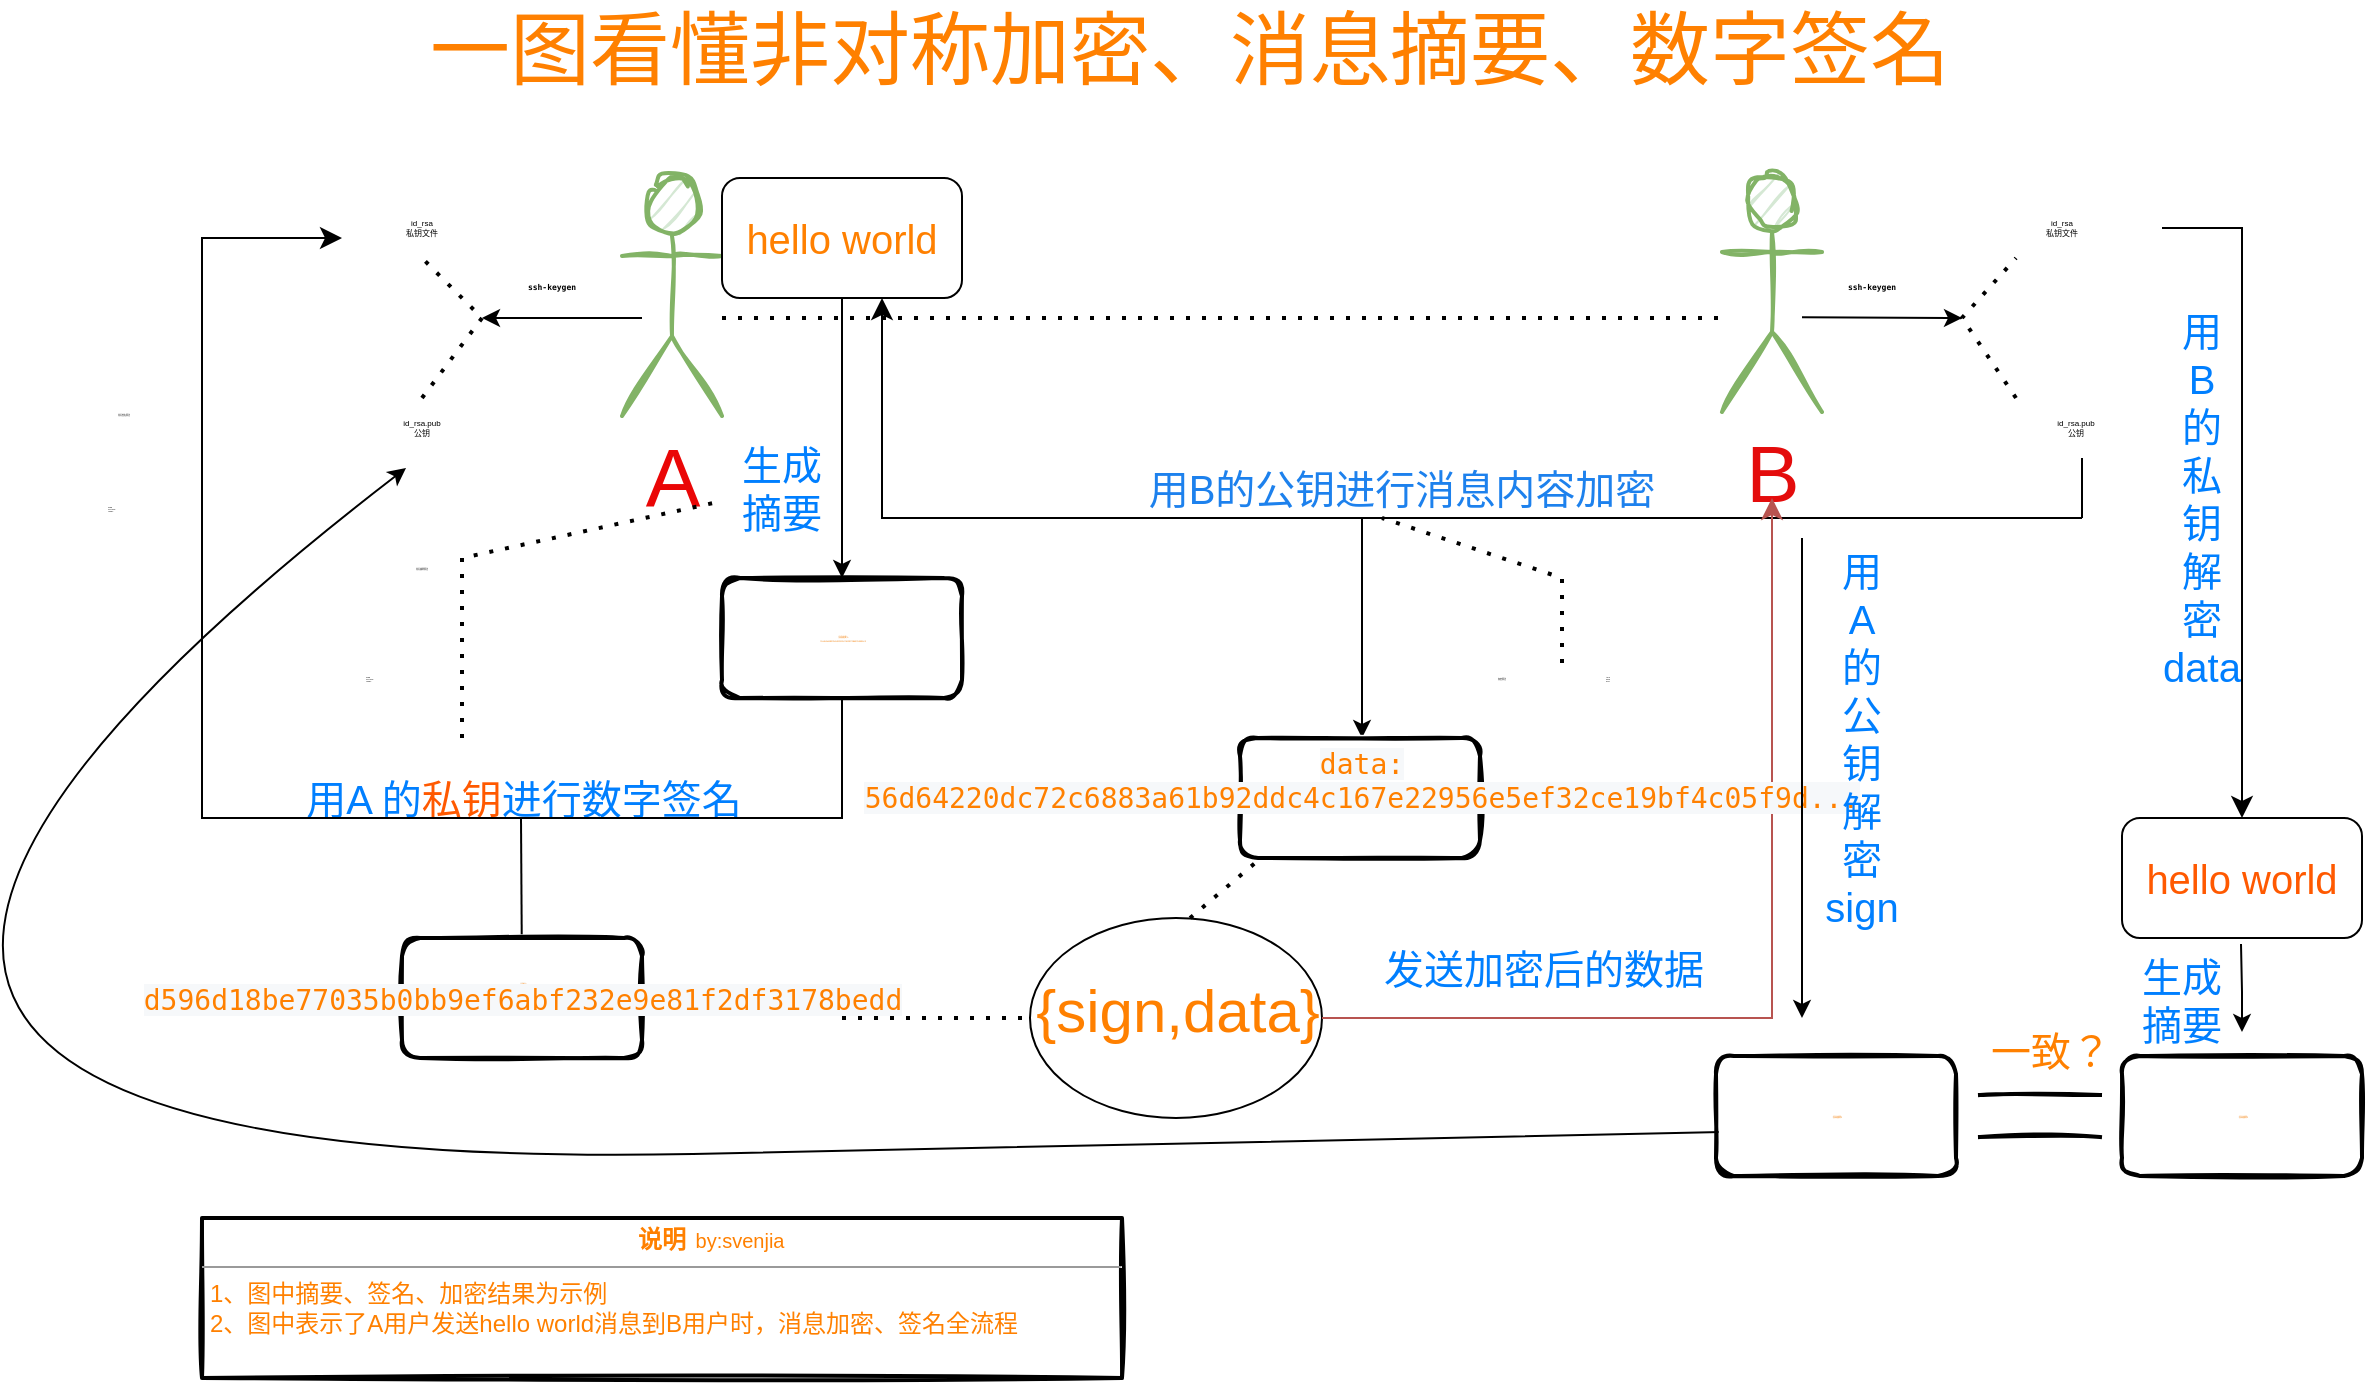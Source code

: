 <mxfile version="20.8.3" type="github"><diagram id="29l_aTNQMmKAF_tlHA3i" name="第 1 页"><mxGraphModel dx="2261" dy="740" grid="1" gridSize="20" guides="1" tooltips="1" connect="1" arrows="1" fold="1" page="1" pageScale="1" pageWidth="827" pageHeight="1169" background="#ffffff" math="0" shadow="0"><root><mxCell id="0"/><mxCell id="1" parent="0"/><mxCell id="LoMV0E-PUGCzb3y6xC0r-1" value="A" style="shape=umlActor;verticalLabelPosition=bottom;verticalAlign=top;html=1;outlineConnect=0;fontSize=41;fillColor=#d5e8d4;strokeColor=#82b366;sketch=1;curveFitting=1;jiggle=2;strokeWidth=2;fontColor=#ea0606;" vertex="1" parent="1"><mxGeometry x="130" y="319" width="50" height="120" as="geometry"/></mxCell><mxCell id="LoMV0E-PUGCzb3y6xC0r-19" value="" style="endArrow=classic;html=1;rounded=0;" edge="1" parent="1"><mxGeometry width="50" height="50" relative="1" as="geometry"><mxPoint x="140" y="390" as="sourcePoint"/><mxPoint x="60" y="390" as="targetPoint"/></mxGeometry></mxCell><mxCell id="LoMV0E-PUGCzb3y6xC0r-20" value="&lt;pre style=&quot;text-align: left; font-size: 4px;&quot;&gt;&lt;b style=&quot;font-size: 4px;&quot;&gt;ssh-keygen&lt;/b&gt;&lt;/pre&gt;" style="text;html=1;strokeColor=none;fillColor=none;align=center;verticalAlign=middle;whiteSpace=wrap;rounded=0;labelBackgroundColor=none;fontSize=4;" vertex="1" parent="1"><mxGeometry x="730" y="370" width="50" height="10" as="geometry"/></mxCell><mxCell id="LoMV0E-PUGCzb3y6xC0r-21" value="" style="endArrow=none;dashed=1;html=1;dashPattern=1 3;strokeWidth=2;rounded=0;fontSize=4;" edge="1" parent="1"><mxGeometry width="50" height="50" relative="1" as="geometry"><mxPoint x="30" y="430" as="sourcePoint"/><mxPoint x="30" y="360" as="targetPoint"/><Array as="points"><mxPoint x="60" y="390"/></Array></mxGeometry></mxCell><mxCell id="LoMV0E-PUGCzb3y6xC0r-22" value="id_rsa&lt;br&gt;私钥文件" style="text;html=1;strokeColor=none;fillColor=none;align=center;verticalAlign=middle;whiteSpace=wrap;rounded=0;labelBackgroundColor=none;fontSize=4;" vertex="1" parent="1"><mxGeometry y="330" width="60" height="30" as="geometry"/></mxCell><mxCell id="LoMV0E-PUGCzb3y6xC0r-23" value="id_rsa.pub&lt;br&gt;公钥" style="text;html=1;strokeColor=none;fillColor=none;align=center;verticalAlign=middle;whiteSpace=wrap;rounded=0;labelBackgroundColor=none;fontSize=4;" vertex="1" parent="1"><mxGeometry y="430" width="60" height="30" as="geometry"/></mxCell><mxCell id="LoMV0E-PUGCzb3y6xC0r-24" value="" style="endArrow=classic;html=1;rounded=0;" edge="1" parent="1"><mxGeometry width="50" height="50" relative="1" as="geometry"><mxPoint x="720" y="389.66" as="sourcePoint"/><mxPoint x="800" y="390" as="targetPoint"/></mxGeometry></mxCell><mxCell id="LoMV0E-PUGCzb3y6xC0r-25" value="&lt;pre style=&quot;text-align: left; font-size: 4px;&quot;&gt;&lt;b style=&quot;font-size: 4px;&quot;&gt;ssh-keygen&lt;/b&gt;&lt;/pre&gt;" style="text;html=1;strokeColor=none;fillColor=none;align=center;verticalAlign=middle;whiteSpace=wrap;rounded=0;labelBackgroundColor=none;fontSize=4;" vertex="1" parent="1"><mxGeometry x="70" y="370" width="50" height="10" as="geometry"/></mxCell><mxCell id="LoMV0E-PUGCzb3y6xC0r-26" value="" style="endArrow=none;dashed=1;html=1;dashPattern=1 3;strokeWidth=2;rounded=0;fontSize=4;" edge="1" parent="1"><mxGeometry width="50" height="50" relative="1" as="geometry"><mxPoint x="827" y="430" as="sourcePoint"/><mxPoint x="827" y="360" as="targetPoint"/><Array as="points"><mxPoint x="800" y="390"/></Array></mxGeometry></mxCell><mxCell id="LoMV0E-PUGCzb3y6xC0r-27" value="id_rsa&lt;br&gt;私钥文件" style="text;html=1;strokeColor=none;fillColor=none;align=center;verticalAlign=middle;whiteSpace=wrap;rounded=0;labelBackgroundColor=none;fontSize=4;" vertex="1" parent="1"><mxGeometry x="820" y="330" width="60" height="30" as="geometry"/></mxCell><mxCell id="LoMV0E-PUGCzb3y6xC0r-28" value="id_rsa.pub&lt;br&gt;公钥" style="text;html=1;strokeColor=none;fillColor=none;align=center;verticalAlign=middle;whiteSpace=wrap;rounded=0;labelBackgroundColor=none;fontSize=4;" vertex="1" parent="1"><mxGeometry x="827" y="430" width="60" height="30" as="geometry"/></mxCell><mxCell id="LoMV0E-PUGCzb3y6xC0r-29" value="生成摘要" style="text;html=1;strokeColor=none;fillColor=none;align=center;verticalAlign=middle;whiteSpace=wrap;rounded=0;labelBackgroundColor=none;fontSize=20;labelBorderColor=none;fontColor=#007FFF;" vertex="1" parent="1"><mxGeometry x="180" y="460" width="60" height="30" as="geometry"/></mxCell><mxCell id="LoMV0E-PUGCzb3y6xC0r-30" value="" style="endArrow=classic;html=1;rounded=0;fontSize=4;entryX=0.5;entryY=0;entryDx=0;entryDy=0;exitX=0.5;exitY=1;exitDx=0;exitDy=0;" edge="1" parent="1" source="LoMV0E-PUGCzb3y6xC0r-98"><mxGeometry width="50" height="50" relative="1" as="geometry"><mxPoint x="240" y="400" as="sourcePoint"/><mxPoint x="240" y="520" as="targetPoint"/></mxGeometry></mxCell><mxCell id="LoMV0E-PUGCzb3y6xC0r-34" value="" style="endArrow=none;dashed=1;html=1;dashPattern=1 3;strokeWidth=2;rounded=0;fontSize=1;" edge="1" parent="1" target="LoMV0E-PUGCzb3y6xC0r-29"><mxGeometry width="50" height="50" relative="1" as="geometry"><mxPoint x="50" y="600" as="sourcePoint"/><mxPoint x="110" y="550" as="targetPoint"/><Array as="points"><mxPoint x="50" y="510"/></Array></mxGeometry></mxCell><mxCell id="LoMV0E-PUGCzb3y6xC0r-35" value="常见摘要算法" style="text;html=1;strokeColor=none;fillColor=none;align=center;verticalAlign=middle;whiteSpace=wrap;rounded=0;labelBackgroundColor=none;fontSize=1;" vertex="1" parent="1"><mxGeometry y="500" width="60" height="30" as="geometry"/></mxCell><mxCell id="LoMV0E-PUGCzb3y6xC0r-36" value="&lt;ul&gt;&lt;li&gt;MD5&lt;/li&gt;&lt;li&gt;SHA256&lt;/li&gt;&lt;li&gt;Hmac&lt;/li&gt;&lt;/ul&gt;" style="text;strokeColor=none;fillColor=none;html=1;whiteSpace=wrap;verticalAlign=middle;overflow=hidden;labelBackgroundColor=none;fontSize=1;" vertex="1" parent="1"><mxGeometry x="-40" y="530" width="100" height="80" as="geometry"/></mxCell><mxCell id="LoMV0E-PUGCzb3y6xC0r-39" value="用B的公钥进行消息内容加密" style="text;html=1;strokeColor=none;fillColor=none;align=center;verticalAlign=middle;whiteSpace=wrap;rounded=0;labelBackgroundColor=none;fontSize=20;fontColor=#1d81ed;" vertex="1" parent="1"><mxGeometry x="390" y="460" width="260" height="30" as="geometry"/></mxCell><mxCell id="LoMV0E-PUGCzb3y6xC0r-44" value="" style="endArrow=classic;html=1;rounded=0;fontSize=1;" edge="1" parent="1"><mxGeometry width="50" height="50" relative="1" as="geometry"><mxPoint x="500" y="490" as="sourcePoint"/><mxPoint x="500" y="600" as="targetPoint"/></mxGeometry></mxCell><mxCell id="LoMV0E-PUGCzb3y6xC0r-46" value="" style="endArrow=none;dashed=1;html=1;dashPattern=1 3;strokeWidth=2;rounded=0;fontSize=1;exitX=1;exitY=0.25;exitDx=0;exitDy=0;" edge="1" parent="1" source="LoMV0E-PUGCzb3y6xC0r-47"><mxGeometry width="50" height="50" relative="1" as="geometry"><mxPoint x="600" y="620" as="sourcePoint"/><mxPoint x="510" y="490" as="targetPoint"/><Array as="points"><mxPoint x="600" y="520"/></Array></mxGeometry></mxCell><mxCell id="LoMV0E-PUGCzb3y6xC0r-47" value="加密算法" style="text;html=1;strokeColor=none;fillColor=none;align=center;verticalAlign=middle;whiteSpace=wrap;rounded=0;labelBackgroundColor=none;fontSize=1;" vertex="1" parent="1"><mxGeometry x="540" y="555" width="60" height="30" as="geometry"/></mxCell><mxCell id="LoMV0E-PUGCzb3y6xC0r-48" value="&lt;ul&gt;&lt;li&gt;AES&lt;/li&gt;&lt;li&gt;DES&lt;/li&gt;&lt;li&gt;RSA&lt;/li&gt;&lt;/ul&gt;" style="text;strokeColor=none;fillColor=none;html=1;whiteSpace=wrap;verticalAlign=middle;overflow=hidden;labelBackgroundColor=none;fontSize=1;" vertex="1" parent="1"><mxGeometry x="580" y="530" width="100" height="80" as="geometry"/></mxCell><mxCell id="LoMV0E-PUGCzb3y6xC0r-50" value="" style="ellipse;whiteSpace=wrap;html=1;labelBackgroundColor=none;fontSize=1;" vertex="1" parent="1"><mxGeometry x="334" y="690" width="146" height="100" as="geometry"/></mxCell><mxCell id="LoMV0E-PUGCzb3y6xC0r-54" value="{sign,data}" style="text;html=1;strokeColor=none;fillColor=none;align=center;verticalAlign=middle;whiteSpace=wrap;rounded=0;labelBackgroundColor=none;fontSize=30;fontColor=#FF8000;" vertex="1" parent="1"><mxGeometry x="363" y="716" width="90" height="40" as="geometry"/></mxCell><mxCell id="LoMV0E-PUGCzb3y6xC0r-64" value="" style="group" vertex="1" connectable="0" parent="1"><mxGeometry x="-80" y="380" width="380" height="400" as="geometry"/></mxCell><mxCell id="LoMV0E-PUGCzb3y6xC0r-60" value="" style="edgeStyle=elbowEdgeStyle;elbow=horizontal;endArrow=classic;html=1;curved=0;rounded=0;endSize=8;startSize=8;fontSize=20;fontColor=#007FFF;" edge="1" parent="LoMV0E-PUGCzb3y6xC0r-64"><mxGeometry width="50" height="50" relative="1" as="geometry"><mxPoint x="20" y="260" as="sourcePoint"/><mxPoint x="70" y="-30" as="targetPoint"/><Array as="points"><mxPoint/></Array></mxGeometry></mxCell><mxCell id="LoMV0E-PUGCzb3y6xC0r-65" value="用A 的&lt;font color=&quot;#ff5900&quot;&gt;私钥&lt;/font&gt;进行数字签名" style="text;html=1;strokeColor=none;fillColor=none;align=center;verticalAlign=middle;whiteSpace=wrap;rounded=0;labelBackgroundColor=none;labelBorderColor=none;fontSize=20;fontColor=#007FFF;" vertex="1" parent="LoMV0E-PUGCzb3y6xC0r-64"><mxGeometry x="21" y="100" width="280" height="300" as="geometry"/></mxCell><mxCell id="LoMV0E-PUGCzb3y6xC0r-61" value="" style="edgeStyle=segmentEdgeStyle;endArrow=classic;html=1;curved=0;rounded=0;endSize=8;startSize=8;fontSize=20;fontColor=#007FFF;" edge="1" parent="LoMV0E-PUGCzb3y6xC0r-64"><mxGeometry width="50" height="50" relative="1" as="geometry"><mxPoint y="220" as="sourcePoint"/><mxPoint x="320" y="175" as="targetPoint"/><Array as="points"><mxPoint y="225"/><mxPoint y="260"/><mxPoint x="320" y="260"/></Array></mxGeometry></mxCell><mxCell id="LoMV0E-PUGCzb3y6xC0r-76" value="" style="endArrow=classic;html=1;rounded=0;fontSize=20;fontColor=#ff5900;" edge="1" parent="LoMV0E-PUGCzb3y6xC0r-64"><mxGeometry width="50" height="50" relative="1" as="geometry"><mxPoint x="159.5" y="260" as="sourcePoint"/><mxPoint x="160" y="340" as="targetPoint"/></mxGeometry></mxCell><mxCell id="LoMV0E-PUGCzb3y6xC0r-121" value="" style="group" vertex="1" connectable="0" parent="LoMV0E-PUGCzb3y6xC0r-64"><mxGeometry x="260" y="140" width="120" height="60" as="geometry"/></mxCell><mxCell id="LoMV0E-PUGCzb3y6xC0r-119" value="" style="rounded=1;whiteSpace=wrap;html=1;labelBackgroundColor=none;labelBorderColor=none;sketch=1;strokeWidth=2;fontSize=20;fontColor=#007FFF;" vertex="1" parent="LoMV0E-PUGCzb3y6xC0r-121"><mxGeometry width="120" height="60" as="geometry"/></mxCell><mxCell id="LoMV0E-PUGCzb3y6xC0r-120" value="&lt;span style=&quot;margin: 0px; padding: 0px; background-color: rgb(249, 249, 249); font-size: 1px; font-family: monospace; text-align: left; background-image: none !important; background-position: initial !important; background-size: initial !important; background-repeat: initial !important; background-attachment: initial !important; background-origin: initial !important; background-clip: initial !important;&quot; class=&quot;lit&quot;&gt;&amp;nbsp;消息摘要1:&lt;br&gt;7ce6cba983f6dc50531c7a919f28d5fb3696c3&lt;/span&gt;&lt;span style=&quot;margin: 0px; padding: 0px; background-color: rgb(249, 249, 249); font-size: 1px; font-family: monospace; text-align: left; background-image: none !important; background-position: initial !important; background-size: initial !important; background-repeat: initial !important; background-attachment: initial !important; background-origin: initial !important; background-clip: initial !important;&quot; class=&quot;pln&quot;&gt; &lt;/span&gt;" style="text;html=1;strokeColor=none;fillColor=none;align=center;verticalAlign=middle;rounded=0;labelBackgroundColor=none;fontSize=1;fontColor=#FF8000;" vertex="1" parent="LoMV0E-PUGCzb3y6xC0r-121"><mxGeometry x="30" y="15" width="60" height="30" as="geometry"/></mxCell><mxCell id="LoMV0E-PUGCzb3y6xC0r-126" value="" style="group" vertex="1" connectable="0" parent="LoMV0E-PUGCzb3y6xC0r-64"><mxGeometry x="100" y="320" width="120" height="60" as="geometry"/></mxCell><mxCell id="LoMV0E-PUGCzb3y6xC0r-123" value="" style="rounded=1;whiteSpace=wrap;html=1;labelBackgroundColor=none;labelBorderColor=none;sketch=1;strokeWidth=2;fontSize=20;fontColor=#FF8000;" vertex="1" parent="LoMV0E-PUGCzb3y6xC0r-126"><mxGeometry width="120" height="60" as="geometry"/></mxCell><mxCell id="LoMV0E-PUGCzb3y6xC0r-124" value="&lt;span style=&quot;margin: 0px; padding: 0px; background-color: rgb(249, 249, 249); font-size: 1px; font-family: monospace; text-align: left; background-image: none !important; background-position: initial !important; background-size: initial !important; background-repeat: initial !important; background-attachment: initial !important; background-origin: initial !important; background-clip: initial !important;&quot; class=&quot;lit&quot;&gt;&amp;nbsp;sign:&lt;br&gt;&lt;span style=&quot;font-family: &amp;quot;Ubuntu Mono&amp;quot;, monospace; font-size: 14px; background-color: rgb(246, 248, 250);&quot;&gt;d596d18be77035b0bb9ef6abf232e9e81f2df3178bedd&lt;/span&gt;&lt;br&gt;&lt;/span&gt;" style="text;html=1;strokeColor=none;fillColor=none;align=center;verticalAlign=middle;rounded=0;labelBackgroundColor=none;fontSize=1;fontColor=#FF8000;" vertex="1" parent="LoMV0E-PUGCzb3y6xC0r-126"><mxGeometry x="30" y="15" width="60" height="30" as="geometry"/></mxCell><mxCell id="LoMV0E-PUGCzb3y6xC0r-56" value="" style="endArrow=none;dashed=1;html=1;dashPattern=1 3;strokeWidth=2;rounded=0;fontSize=15;" edge="1" parent="1"><mxGeometry width="50" height="50" relative="1" as="geometry"><mxPoint x="180" y="390" as="sourcePoint"/><mxPoint x="680" y="390" as="targetPoint"/></mxGeometry></mxCell><mxCell id="LoMV0E-PUGCzb3y6xC0r-69" value="&lt;ul&gt;&lt;li&gt;MD5&lt;/li&gt;&lt;li&gt;SHA256&lt;/li&gt;&lt;li&gt;Hmac&lt;/li&gt;&lt;/ul&gt;" style="text;strokeColor=none;fillColor=none;html=1;whiteSpace=wrap;verticalAlign=middle;overflow=hidden;labelBackgroundColor=none;fontSize=1;" vertex="1" parent="1"><mxGeometry x="-169" y="445" width="100" height="80" as="geometry"/></mxCell><mxCell id="LoMV0E-PUGCzb3y6xC0r-73" value="常见签名算法" style="text;html=1;strokeColor=none;fillColor=none;align=center;verticalAlign=middle;whiteSpace=wrap;rounded=0;labelBackgroundColor=none;fontSize=1;" vertex="1" parent="1"><mxGeometry x="-149" y="415" width="60" height="45" as="geometry"/></mxCell><mxCell id="LoMV0E-PUGCzb3y6xC0r-98" value="hello world" style="rounded=1;whiteSpace=wrap;html=1;labelBackgroundColor=none;labelBorderColor=none;fontSize=20;fontColor=#FF8000;" vertex="1" parent="1"><mxGeometry x="180" y="320" width="120" height="60" as="geometry"/></mxCell><mxCell id="LoMV0E-PUGCzb3y6xC0r-102" value="" style="group;fontColor=#f01414;" vertex="1" connectable="0" parent="1"><mxGeometry x="260" y="380" width="600" height="110" as="geometry"/></mxCell><mxCell id="LoMV0E-PUGCzb3y6xC0r-99" value="" style="edgeStyle=segmentEdgeStyle;endArrow=classic;html=1;curved=0;rounded=0;endSize=8;startSize=8;fontSize=20;fontColor=#ff5900;" edge="1" parent="LoMV0E-PUGCzb3y6xC0r-102"><mxGeometry width="50" height="50" relative="1" as="geometry"><mxPoint x="600" y="110" as="sourcePoint"/><mxPoint as="targetPoint"/></mxGeometry></mxCell><mxCell id="LoMV0E-PUGCzb3y6xC0r-101" value="" style="endArrow=none;html=1;rounded=0;fontSize=20;fontColor=#ff5900;" edge="1" parent="LoMV0E-PUGCzb3y6xC0r-102"><mxGeometry width="50" height="50" relative="1" as="geometry"><mxPoint x="600" y="110" as="sourcePoint"/><mxPoint x="600" y="80" as="targetPoint"/></mxGeometry></mxCell><mxCell id="LoMV0E-PUGCzb3y6xC0r-103" value="B" style="shape=umlActor;verticalLabelPosition=bottom;verticalAlign=top;html=1;outlineConnect=0;fontSize=40;fillColor=#d5e8d4;strokeColor=#82b366;sketch=1;curveFitting=1;jiggle=2;strokeWidth=2;fontColor=#e40c0c;" vertex="1" parent="LoMV0E-PUGCzb3y6xC0r-102"><mxGeometry x="420" y="-63" width="50" height="120" as="geometry"/></mxCell><mxCell id="LoMV0E-PUGCzb3y6xC0r-105" value="" style="endArrow=none;dashed=1;html=1;dashPattern=1 3;strokeWidth=2;rounded=0;fontSize=40;fontColor=#e40c0c;entryX=0;entryY=0.5;entryDx=0;entryDy=0;" edge="1" parent="1" target="LoMV0E-PUGCzb3y6xC0r-50"><mxGeometry width="50" height="50" relative="1" as="geometry"><mxPoint x="240" y="740" as="sourcePoint"/><mxPoint x="280" y="700" as="targetPoint"/></mxGeometry></mxCell><mxCell id="LoMV0E-PUGCzb3y6xC0r-106" value="" style="endArrow=none;dashed=1;html=1;dashPattern=1 3;strokeWidth=2;rounded=0;fontSize=40;fontColor=#e40c0c;" edge="1" parent="1"><mxGeometry width="50" height="50" relative="1" as="geometry"><mxPoint x="414" y="690" as="sourcePoint"/><mxPoint x="473.231" y="640" as="targetPoint"/></mxGeometry></mxCell><mxCell id="LoMV0E-PUGCzb3y6xC0r-109" value="" style="edgeStyle=segmentEdgeStyle;endArrow=classic;html=1;curved=0;rounded=0;endSize=8;startSize=8;fontSize=30;fontColor=#ff5900;labelBorderColor=#ec1313;fillColor=#f8cecc;strokeColor=#b85450;" edge="1" parent="1"><mxGeometry width="50" height="50" relative="1" as="geometry"><mxPoint x="480" y="740" as="sourcePoint"/><mxPoint x="705" y="480" as="targetPoint"/><Array as="points"><mxPoint x="705" y="740"/></Array></mxGeometry></mxCell><mxCell id="LoMV0E-PUGCzb3y6xC0r-110" value="发送加密后的数据" style="text;html=1;strokeColor=none;fillColor=none;align=center;verticalAlign=middle;whiteSpace=wrap;rounded=0;labelBackgroundColor=none;labelBorderColor=none;sketch=1;strokeWidth=2;fontSize=20;fontColor=#007FFF;" vertex="1" parent="1"><mxGeometry x="461" y="700" width="260" height="30" as="geometry"/></mxCell><mxCell id="LoMV0E-PUGCzb3y6xC0r-114" value="" style="edgeStyle=segmentEdgeStyle;endArrow=classic;html=1;curved=0;rounded=0;endSize=8;startSize=8;labelBorderColor=#ec1313;fontSize=20;fontColor=#007FFF;" edge="1" parent="1"><mxGeometry width="50" height="50" relative="1" as="geometry"><mxPoint x="900" y="345" as="sourcePoint"/><mxPoint x="940" y="640" as="targetPoint"/><Array as="points"><mxPoint x="940" y="345"/></Array></mxGeometry></mxCell><mxCell id="LoMV0E-PUGCzb3y6xC0r-115" value="用&lt;br&gt;B&lt;br&gt;的私钥解密data" style="text;html=1;strokeColor=none;fillColor=none;align=center;verticalAlign=middle;whiteSpace=wrap;rounded=0;labelBackgroundColor=none;labelBorderColor=none;sketch=1;strokeWidth=2;fontSize=20;fontColor=#007FFF;" vertex="1" parent="1"><mxGeometry x="900" y="350" width="40" height="260" as="geometry"/></mxCell><mxCell id="LoMV0E-PUGCzb3y6xC0r-117" value="hello world" style="rounded=1;whiteSpace=wrap;html=1;labelBackgroundColor=none;labelBorderColor=none;fontSize=20;fontColor=#ff5900;" vertex="1" parent="1"><mxGeometry x="880" y="640" width="120" height="60" as="geometry"/></mxCell><mxCell id="LoMV0E-PUGCzb3y6xC0r-132" value="" style="group" vertex="1" connectable="0" parent="1"><mxGeometry x="439" y="600" width="120" height="60" as="geometry"/></mxCell><mxCell id="LoMV0E-PUGCzb3y6xC0r-130" value="" style="rounded=1;whiteSpace=wrap;html=1;labelBackgroundColor=none;labelBorderColor=none;sketch=1;strokeWidth=2;fontSize=20;fontColor=#FF8000;" vertex="1" parent="LoMV0E-PUGCzb3y6xC0r-132"><mxGeometry width="120" height="60" as="geometry"/></mxCell><mxCell id="LoMV0E-PUGCzb3y6xC0r-131" value="&lt;span style=&quot;font-family: &amp;quot;Ubuntu Mono&amp;quot;, monospace; font-size: 14px; text-align: left; background-color: rgb(246, 248, 250);&quot;&gt;data:&lt;br&gt;56d64220dc72c6883a61b92ddc4c167e22956e5ef32ce19bf4c05f9d...&lt;br&gt;&lt;br&gt;&lt;/span&gt;" style="text;html=1;strokeColor=none;fillColor=none;align=center;verticalAlign=middle;whiteSpace=wrap;rounded=0;labelBackgroundColor=none;fontSize=1;fontColor=#FF8000;" vertex="1" parent="LoMV0E-PUGCzb3y6xC0r-132"><mxGeometry x="31" y="15" width="60" height="30" as="geometry"/></mxCell><mxCell id="LoMV0E-PUGCzb3y6xC0r-134" value="" style="endArrow=classic;html=1;rounded=0;fontSize=4;exitX=0.5;exitY=1;exitDx=0;exitDy=0;" edge="1" parent="1"><mxGeometry width="50" height="50" relative="1" as="geometry"><mxPoint x="939.5" y="703" as="sourcePoint"/><mxPoint x="940" y="747" as="targetPoint"/><Array as="points"><mxPoint x="940" y="727"/></Array></mxGeometry></mxCell><mxCell id="LoMV0E-PUGCzb3y6xC0r-135" value="" style="group" vertex="1" connectable="0" parent="1"><mxGeometry x="880" y="759" width="120" height="60" as="geometry"/></mxCell><mxCell id="LoMV0E-PUGCzb3y6xC0r-149" value="" style="group" vertex="1" connectable="0" parent="LoMV0E-PUGCzb3y6xC0r-135"><mxGeometry width="120" height="60" as="geometry"/></mxCell><mxCell id="LoMV0E-PUGCzb3y6xC0r-136" value="" style="rounded=1;whiteSpace=wrap;html=1;labelBackgroundColor=none;labelBorderColor=none;sketch=1;strokeWidth=2;fontSize=20;fontColor=#007FFF;" vertex="1" parent="LoMV0E-PUGCzb3y6xC0r-149"><mxGeometry width="120" height="60" as="geometry"/></mxCell><mxCell id="LoMV0E-PUGCzb3y6xC0r-137" value="&lt;span style=&quot;margin: 0px; padding: 0px; background-color: rgb(249, 249, 249); font-size: 1px; font-family: monospace; text-align: left; background-image: none !important; background-position: initial !important; background-size: initial !important; background-repeat: initial !important; background-attachment: initial !important; background-origin: initial !important; background-clip: initial !important;&quot; class=&quot;lit&quot;&gt;&amp;nbsp;消息摘要2&lt;br&gt;&lt;/span&gt;" style="text;html=1;strokeColor=none;fillColor=none;align=center;verticalAlign=middle;rounded=0;labelBackgroundColor=none;fontSize=1;fontColor=#FF8000;" vertex="1" parent="LoMV0E-PUGCzb3y6xC0r-149"><mxGeometry x="30" y="15" width="60" height="30" as="geometry"/></mxCell><mxCell id="LoMV0E-PUGCzb3y6xC0r-138" value="生成摘要" style="text;html=1;strokeColor=none;fillColor=none;align=center;verticalAlign=middle;whiteSpace=wrap;rounded=0;labelBackgroundColor=none;fontSize=20;labelBorderColor=none;fontColor=#007FFF;" vertex="1" parent="1"><mxGeometry x="880" y="716" width="60" height="30" as="geometry"/></mxCell><mxCell id="LoMV0E-PUGCzb3y6xC0r-143" value="" style="curved=1;endArrow=classic;html=1;rounded=0;labelBorderColor=#ec1313;fontSize=20;fontColor=#FF8000;entryX=0.367;entryY=1.167;entryDx=0;entryDy=0;entryPerimeter=0;" edge="1" parent="1" target="LoMV0E-PUGCzb3y6xC0r-23"><mxGeometry width="50" height="50" relative="1" as="geometry"><mxPoint x="721" y="796" as="sourcePoint"/><mxPoint x="771" y="746" as="targetPoint"/><Array as="points"><mxPoint x="771" y="796"/><mxPoint x="-440" y="820"/></Array></mxGeometry></mxCell><mxCell id="LoMV0E-PUGCzb3y6xC0r-144" value="" style="endArrow=classic;html=1;rounded=0;labelBorderColor=#ec1313;fontSize=20;fontColor=#FF8000;" edge="1" parent="1"><mxGeometry width="50" height="50" relative="1" as="geometry"><mxPoint x="720" y="500" as="sourcePoint"/><mxPoint x="720" y="740" as="targetPoint"/></mxGeometry></mxCell><mxCell id="LoMV0E-PUGCzb3y6xC0r-145" value="用&lt;br&gt;A&lt;br&gt;的公钥解密sign" style="text;html=1;strokeColor=none;fillColor=none;align=center;verticalAlign=middle;whiteSpace=wrap;rounded=0;labelBackgroundColor=none;labelBorderColor=none;sketch=1;strokeWidth=2;fontSize=20;fontColor=#007FFF;" vertex="1" parent="1"><mxGeometry x="730" y="470" width="40" height="260" as="geometry"/></mxCell><mxCell id="LoMV0E-PUGCzb3y6xC0r-150" value="" style="group" vertex="1" connectable="0" parent="1"><mxGeometry x="680" y="759" width="120" height="60" as="geometry"/></mxCell><mxCell id="LoMV0E-PUGCzb3y6xC0r-151" value="" style="group" vertex="1" connectable="0" parent="LoMV0E-PUGCzb3y6xC0r-150"><mxGeometry x="-3" width="120" height="60" as="geometry"/></mxCell><mxCell id="LoMV0E-PUGCzb3y6xC0r-152" value="" style="rounded=1;whiteSpace=wrap;html=1;labelBackgroundColor=none;labelBorderColor=none;sketch=1;strokeWidth=2;fontSize=20;fontColor=#007FFF;" vertex="1" parent="LoMV0E-PUGCzb3y6xC0r-151"><mxGeometry width="120" height="60" as="geometry"/></mxCell><mxCell id="LoMV0E-PUGCzb3y6xC0r-153" value="&lt;span style=&quot;margin: 0px; padding: 0px; background-color: rgb(249, 249, 249); font-size: 1px; font-family: monospace; text-align: left; background-image: none !important; background-position: initial !important; background-size: initial !important; background-repeat: initial !important; background-attachment: initial !important; background-origin: initial !important; background-clip: initial !important;&quot; class=&quot;lit&quot;&gt;&amp;nbsp;消息摘要3&lt;br&gt;&lt;/span&gt;" style="text;html=1;strokeColor=none;fillColor=none;align=center;verticalAlign=middle;rounded=0;labelBackgroundColor=none;fontSize=1;fontColor=#FF8000;" vertex="1" parent="LoMV0E-PUGCzb3y6xC0r-151"><mxGeometry x="30" y="15" width="60" height="30" as="geometry"/></mxCell><mxCell id="LoMV0E-PUGCzb3y6xC0r-156" value="" style="shape=partialRectangle;whiteSpace=wrap;html=1;left=0;right=0;fillColor=none;labelBackgroundColor=none;labelBorderColor=none;sketch=1;strokeWidth=2;fontSize=20;fontColor=#FF8000;" vertex="1" parent="1"><mxGeometry x="809" y="778.5" width="60" height="21" as="geometry"/></mxCell><mxCell id="LoMV0E-PUGCzb3y6xC0r-158" value="一致？" style="text;html=1;strokeColor=none;fillColor=none;align=center;verticalAlign=middle;whiteSpace=wrap;rounded=0;labelBackgroundColor=none;labelBorderColor=none;sketch=1;strokeWidth=2;fontSize=20;fontColor=#FF8000;" vertex="1" parent="1"><mxGeometry x="809" y="741" width="71" height="30" as="geometry"/></mxCell><mxCell id="LoMV0E-PUGCzb3y6xC0r-161" value="&lt;p style=&quot;margin:0px;margin-top:4px;text-align:center;&quot;&gt;&lt;b&gt;说明&lt;/b&gt;&lt;/p&gt;&lt;hr size=&quot;1&quot;&gt;&lt;p style=&quot;margin:0px;margin-left:4px;&quot;&gt;1、图中摘要、签名、加密结果为示例&lt;/p&gt;&lt;p style=&quot;margin:0px;margin-left:4px;&quot;&gt;2、图中表示了A用户发送hello world消息到B用户时，消息加密、签名全流程&lt;/p&gt;&lt;p style=&quot;margin:0px;margin-left:4px;&quot;&gt;&lt;br&gt;&lt;/p&gt;&lt;p style=&quot;margin:0px;margin-left:4px;&quot;&gt;&lt;br&gt;&lt;/p&gt;&lt;p style=&quot;margin:0px;margin-left:4px;&quot;&gt;&lt;br&gt;&lt;/p&gt;" style="verticalAlign=top;align=left;overflow=fill;fontSize=12;fontFamily=Helvetica;html=1;labelBackgroundColor=none;labelBorderColor=none;sketch=1;strokeWidth=2;fontColor=#FF8000;" vertex="1" parent="1"><mxGeometry x="-80" y="840" width="460" height="80" as="geometry"/></mxCell><mxCell id="LoMV0E-PUGCzb3y6xC0r-162" value="一图看懂非对称加密、消息摘要、数字签名" style="text;html=1;strokeColor=none;fillColor=none;align=center;verticalAlign=middle;whiteSpace=wrap;rounded=0;labelBackgroundColor=none;labelBorderColor=none;sketch=1;strokeWidth=2;fontSize=40;fontColor=#FF8000;" vertex="1" parent="1"><mxGeometry x="-16" y="240" width="860" height="30" as="geometry"/></mxCell><mxCell id="LoMV0E-PUGCzb3y6xC0r-163" style="edgeStyle=orthogonalEdgeStyle;rounded=0;orthogonalLoop=1;jettySize=auto;html=1;exitX=0.5;exitY=1;exitDx=0;exitDy=0;labelBorderColor=#ec1313;fontSize=40;fontColor=#FF8000;" edge="1" parent="1" source="LoMV0E-PUGCzb3y6xC0r-161" target="LoMV0E-PUGCzb3y6xC0r-161"><mxGeometry relative="1" as="geometry"/></mxCell><mxCell id="LoMV0E-PUGCzb3y6xC0r-164" value="by:svenjia" style="text;html=1;strokeColor=none;fillColor=none;align=center;verticalAlign=middle;whiteSpace=wrap;rounded=0;labelBackgroundColor=none;labelBorderColor=none;sketch=1;strokeWidth=2;fontSize=10;fontColor=#FF8000;" vertex="1" parent="1"><mxGeometry x="69" y="836" width="240" height="30" as="geometry"/></mxCell></root></mxGraphModel></diagram></mxfile>